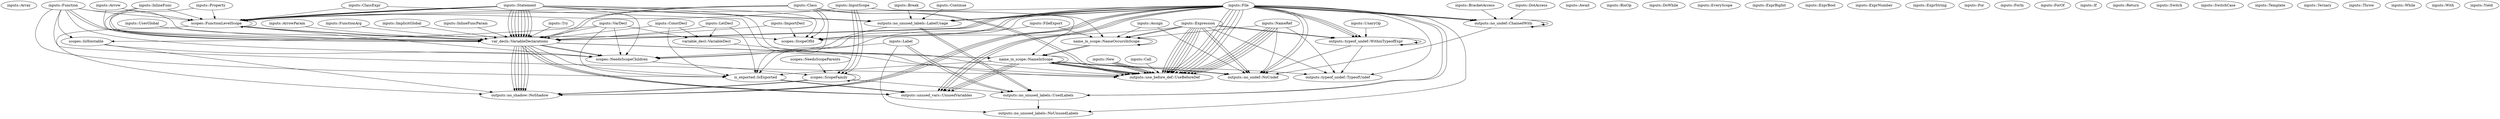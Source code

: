 digraph {
    0 [label="inputs::Array"];
    1 [label="inputs::Arrow"];
    2 [label="inputs::ArrowParam"];
    3 [label="inputs::Assign"];
    4 [label="inputs::Await"];
    5 [label="inputs::BinOp"];
    6 [label="inputs::BracketAccess"];
    7 [label="inputs::Break"];
    8 [label="inputs::Call"];
    9 [label="inputs::Class"];
    10 [label="inputs::ClassExpr"];
    11 [label="inputs::ConstDecl"];
    12 [label="inputs::Continue"];
    13 [label="inputs::DoWhile"];
    14 [label="inputs::DotAccess"];
    15 [label="inputs::EveryScope"];
    16 [label="inputs::ExprBigInt"];
    17 [label="inputs::ExprBool"];
    18 [label="inputs::ExprNumber"];
    19 [label="inputs::ExprString"];
    20 [label="inputs::Expression"];
    21 [label="inputs::File"];
    22 [label="inputs::FileExport"];
    23 [label="inputs::For"];
    24 [label="inputs::ForIn"];
    25 [label="inputs::ForOf"];
    26 [label="inputs::Function"];
    27 [label="inputs::FunctionArg"];
    28 [label="inputs::If"];
    29 [label="inputs::ImplicitGlobal"];
    30 [label="inputs::ImportDecl"];
    31 [label="inputs::InlineFunc"];
    32 [label="inputs::InlineFuncParam"];
    33 [label="inputs::InputScope"];
    34 [label="inputs::Label"];
    35 [label="inputs::LetDecl"];
    36 [label="inputs::NameRef"];
    37 [label="inputs::New"];
    38 [label="inputs::Property"];
    39 [label="inputs::Return"];
    40 [label="inputs::Statement"];
    41 [label="inputs::Switch"];
    42 [label="inputs::SwitchCase"];
    43 [label="inputs::Template"];
    44 [label="inputs::Ternary"];
    45 [label="inputs::Throw"];
    46 [label="inputs::Try"];
    47 [label="inputs::UnaryOp"];
    48 [label="inputs::UserGlobal"];
    49 [label="inputs::VarDecl"];
    50 [label="inputs::While"];
    51 [label="inputs::With"];
    52 [label="inputs::Yield"];
    53 [label="is_exported::IsExported"];
    54 [label="name_in_scope::NameInScope"];
    55 [label="name_in_scope::NameOccursInScope"];
    56 [label="outputs::no_shadow::NoShadow"];
    57 [label="outputs::no_undef::ChainedWith"];
    58 [label="outputs::no_undef::NoUndef"];
    59 [label="outputs::no_unused_labels::LabelUsage"];
    60 [label="outputs::no_unused_labels::NoUnusedLabels"];
    61 [label="outputs::no_unused_labels::UsedLabels"];
    62 [label="outputs::typeof_undef::TypeofUndef"];
    63 [label="outputs::typeof_undef::WithinTypeofExpr"];
    64 [label="outputs::unused_vars::UnusedVariables"];
    65 [label="outputs::use_before_def::UseBeforeDef"];
    66 [label="scopes::FunctionLevelScope"];
    67 [label="scopes::IsHoistable"];
    68 [label="scopes::NeedsScopeChildren"];
    69 [label="scopes::NeedsScopeParents"];
    70 [label="scopes::ScopeFamily"];
    71 [label="scopes::ScopeOfId"];
    72 [label="var_decls::VariableDeclarations"];
    73 [label="variable_decl::VariableDecl"];
    1 -> 66;
    1 -> 72;
    2 -> 72;
    3 -> 55;
    3 -> 58;
    6 -> 57;
    7 -> 59;
    8 -> 65;
    9 -> 53;
    9 -> 65;
    9 -> 65;
    9 -> 66;
    9 -> 71;
    9 -> 72;
    9 -> 72;
    10 -> 65;
    10 -> 66;
    11 -> 53;
    11 -> 72;
    11 -> 73;
    12 -> 59;
    14 -> 57;
    20 -> 55;
    20 -> 55;
    20 -> 58;
    20 -> 58;
    20 -> 62;
    20 -> 63;
    20 -> 63;
    20 -> 65;
    20 -> 65;
    20 -> 65;
    20 -> 65;
    20 -> 65;
    20 -> 65;
    20 -> 71;
    21 -> 56;
    21 -> 56;
    21 -> 56;
    21 -> 57;
    21 -> 57;
    21 -> 57;
    21 -> 58;
    21 -> 58;
    21 -> 59;
    21 -> 59;
    21 -> 60;
    21 -> 61;
    21 -> 61;
    21 -> 62;
    21 -> 63;
    21 -> 63;
    21 -> 63;
    21 -> 64;
    21 -> 64;
    21 -> 64;
    21 -> 65;
    21 -> 65;
    21 -> 65;
    21 -> 65;
    21 -> 65;
    21 -> 66;
    21 -> 68;
    21 -> 71;
    21 -> 71;
    21 -> 72;
    21 -> 72;
    21 -> 72;
    22 -> 53;
    22 -> 55;
    26 -> 53;
    26 -> 65;
    26 -> 66;
    26 -> 67;
    26 -> 68;
    26 -> 71;
    26 -> 72;
    26 -> 72;
    27 -> 72;
    29 -> 72;
    30 -> 71;
    30 -> 72;
    31 -> 66;
    31 -> 72;
    31 -> 72;
    32 -> 72;
    33 -> 54;
    33 -> 55;
    33 -> 66;
    33 -> 70;
    33 -> 70;
    33 -> 70;
    34 -> 60;
    34 -> 61;
    34 -> 61;
    34 -> 68;
    35 -> 53;
    35 -> 72;
    35 -> 73;
    36 -> 55;
    36 -> 58;
    36 -> 62;
    36 -> 65;
    36 -> 65;
    36 -> 65;
    36 -> 65;
    36 -> 65;
    37 -> 65;
    37 -> 65;
    37 -> 65;
    37 -> 65;
    38 -> 66;
    38 -> 72;
    40 -> 59;
    40 -> 59;
    40 -> 65;
    40 -> 66;
    40 -> 66;
    40 -> 66;
    40 -> 66;
    40 -> 68;
    40 -> 71;
    40 -> 72;
    40 -> 72;
    40 -> 72;
    40 -> 72;
    40 -> 72;
    40 -> 72;
    40 -> 72;
    40 -> 72;
    46 -> 72;
    47 -> 63;
    48 -> 72;
    49 -> 53;
    49 -> 67;
    49 -> 68;
    49 -> 72;
    49 -> 73;
    53 -> 64;
    53 -> 64;
    54 -> 53;
    54 -> 54;
    54 -> 58;
    54 -> 58;
    54 -> 62;
    54 -> 64;
    54 -> 64;
    54 -> 64;
    54 -> 65;
    54 -> 65;
    54 -> 65;
    54 -> 65;
    55 -> 54;
    55 -> 54;
    55 -> 55;
    57 -> 57;
    57 -> 57;
    57 -> 58;
    59 -> 61;
    59 -> 61;
    59 -> 68;
    61 -> 60;
    63 -> 58;
    63 -> 62;
    63 -> 63;
    63 -> 63;
    66 -> 56;
    66 -> 66;
    66 -> 68;
    66 -> 72;
    66 -> 72;
    67 -> 56;
    67 -> 68;
    68 -> 70;
    69 -> 70;
    70 -> 56;
    70 -> 56;
    70 -> 61;
    70 -> 70;
    72 -> 53;
    72 -> 54;
    72 -> 54;
    72 -> 56;
    72 -> 56;
    72 -> 56;
    72 -> 56;
    72 -> 56;
    72 -> 56;
    72 -> 64;
    72 -> 64;
    72 -> 64;
    72 -> 68;
    72 -> 68;
    73 -> 65;
}